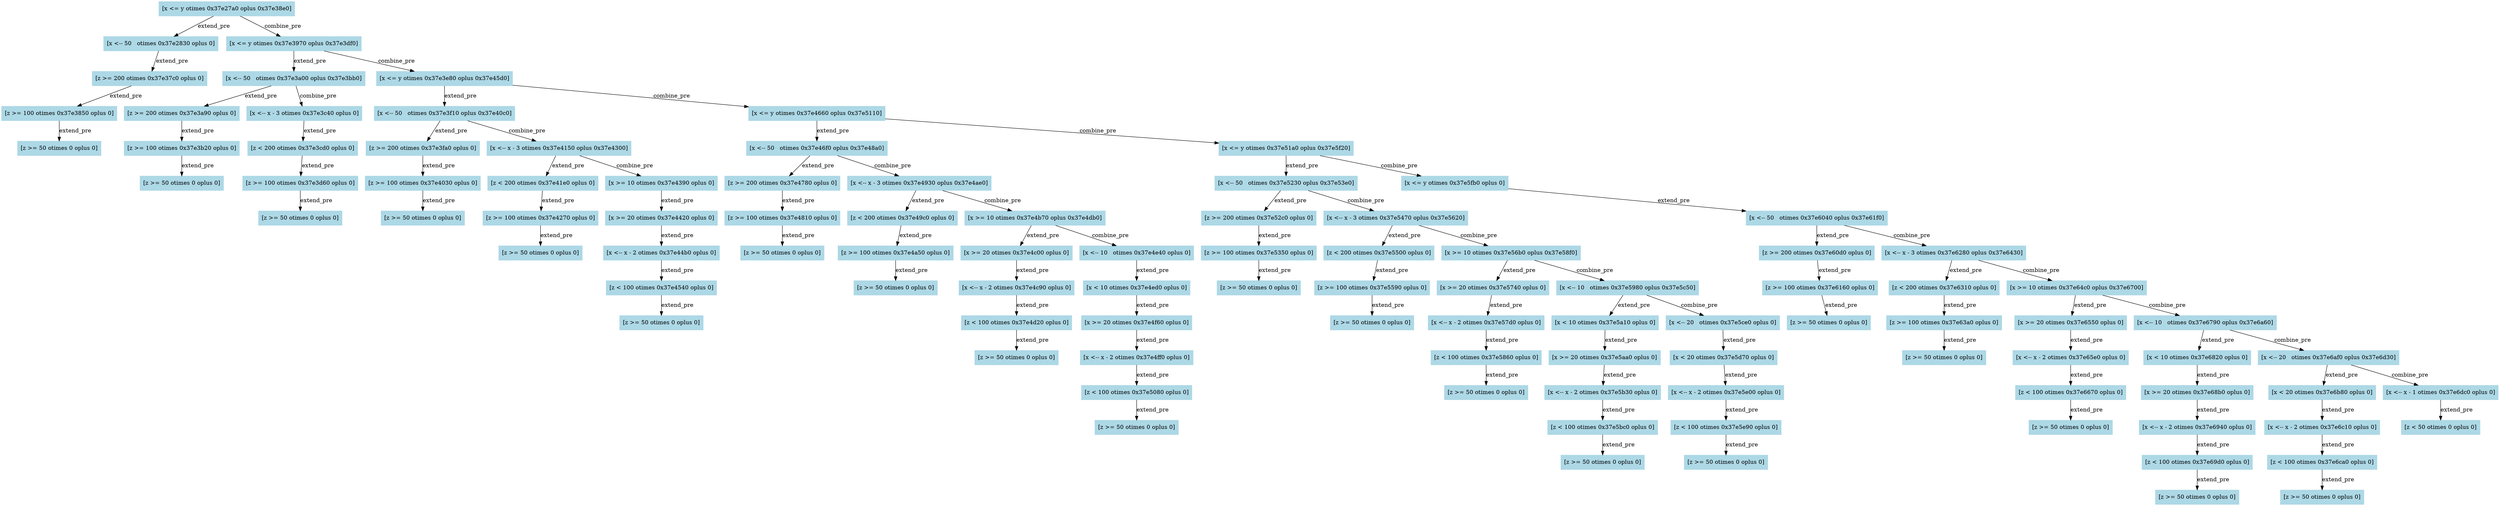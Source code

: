 digraph "[x := x + 1]" {
"0x37e2710" [label="[x <= y otimes 0x37e27a0 oplus 0x37e38e0]", color=lightblue,style=filled,shape=box]
"0x37e2710" -> "0x37e27a0" [label=extend_pre,color=black]
"0x37e27a0" [label="[x <-- 50   otimes 0x37e2830 oplus 0]", color=lightblue,style=filled,shape=box]
"0x37e27a0" -> "0x37e2830" [label=extend_pre,color=black]
"0x37e2830" [label="[z >= 200 otimes 0x37e37c0 oplus 0]", color=lightblue,style=filled,shape=box]
"0x37e2830" -> "0x37e37c0" [label=extend_pre,color=black]
"0x37e37c0" [label="[z >= 100 otimes 0x37e3850 oplus 0]", color=lightblue,style=filled,shape=box]
"0x37e37c0" -> "0x37e3850" [label=extend_pre,color=black]
"0x37e3850" [label="[z >= 50 otimes 0 oplus 0]", color=lightblue,style=filled,shape=box]
"0x37e2710" -> "0x37e38e0" [label=combine_pre,color=black]
"0x37e38e0" [label="[x <= y otimes 0x37e3970 oplus 0x37e3df0]", color=lightblue,style=filled,shape=box]
"0x37e38e0" -> "0x37e3970" [label=extend_pre,color=black]
"0x37e3970" [label="[x <-- 50   otimes 0x37e3a00 oplus 0x37e3bb0]", color=lightblue,style=filled,shape=box]
"0x37e3970" -> "0x37e3a00" [label=extend_pre,color=black]
"0x37e3a00" [label="[z >= 200 otimes 0x37e3a90 oplus 0]", color=lightblue,style=filled,shape=box]
"0x37e3a00" -> "0x37e3a90" [label=extend_pre,color=black]
"0x37e3a90" [label="[z >= 100 otimes 0x37e3b20 oplus 0]", color=lightblue,style=filled,shape=box]
"0x37e3a90" -> "0x37e3b20" [label=extend_pre,color=black]
"0x37e3b20" [label="[z >= 50 otimes 0 oplus 0]", color=lightblue,style=filled,shape=box]
"0x37e3970" -> "0x37e3bb0" [label=combine_pre,color=black]
"0x37e3bb0" [label="[x <-- x - 3 otimes 0x37e3c40 oplus 0]", color=lightblue,style=filled,shape=box]
"0x37e3bb0" -> "0x37e3c40" [label=extend_pre,color=black]
"0x37e3c40" [label="[z < 200 otimes 0x37e3cd0 oplus 0]", color=lightblue,style=filled,shape=box]
"0x37e3c40" -> "0x37e3cd0" [label=extend_pre,color=black]
"0x37e3cd0" [label="[z >= 100 otimes 0x37e3d60 oplus 0]", color=lightblue,style=filled,shape=box]
"0x37e3cd0" -> "0x37e3d60" [label=extend_pre,color=black]
"0x37e3d60" [label="[z >= 50 otimes 0 oplus 0]", color=lightblue,style=filled,shape=box]
"0x37e38e0" -> "0x37e3df0" [label=combine_pre,color=black]
"0x37e3df0" [label="[x <= y otimes 0x37e3e80 oplus 0x37e45d0]", color=lightblue,style=filled,shape=box]
"0x37e3df0" -> "0x37e3e80" [label=extend_pre,color=black]
"0x37e3e80" [label="[x <-- 50   otimes 0x37e3f10 oplus 0x37e40c0]", color=lightblue,style=filled,shape=box]
"0x37e3e80" -> "0x37e3f10" [label=extend_pre,color=black]
"0x37e3f10" [label="[z >= 200 otimes 0x37e3fa0 oplus 0]", color=lightblue,style=filled,shape=box]
"0x37e3f10" -> "0x37e3fa0" [label=extend_pre,color=black]
"0x37e3fa0" [label="[z >= 100 otimes 0x37e4030 oplus 0]", color=lightblue,style=filled,shape=box]
"0x37e3fa0" -> "0x37e4030" [label=extend_pre,color=black]
"0x37e4030" [label="[z >= 50 otimes 0 oplus 0]", color=lightblue,style=filled,shape=box]
"0x37e3e80" -> "0x37e40c0" [label=combine_pre,color=black]
"0x37e40c0" [label="[x <-- x - 3 otimes 0x37e4150 oplus 0x37e4300]", color=lightblue,style=filled,shape=box]
"0x37e40c0" -> "0x37e4150" [label=extend_pre,color=black]
"0x37e4150" [label="[z < 200 otimes 0x37e41e0 oplus 0]", color=lightblue,style=filled,shape=box]
"0x37e4150" -> "0x37e41e0" [label=extend_pre,color=black]
"0x37e41e0" [label="[z >= 100 otimes 0x37e4270 oplus 0]", color=lightblue,style=filled,shape=box]
"0x37e41e0" -> "0x37e4270" [label=extend_pre,color=black]
"0x37e4270" [label="[z >= 50 otimes 0 oplus 0]", color=lightblue,style=filled,shape=box]
"0x37e40c0" -> "0x37e4300" [label=combine_pre,color=black]
"0x37e4300" [label="[x >= 10 otimes 0x37e4390 oplus 0]", color=lightblue,style=filled,shape=box]
"0x37e4300" -> "0x37e4390" [label=extend_pre,color=black]
"0x37e4390" [label="[x >= 20 otimes 0x37e4420 oplus 0]", color=lightblue,style=filled,shape=box]
"0x37e4390" -> "0x37e4420" [label=extend_pre,color=black]
"0x37e4420" [label="[x <-- x - 2 otimes 0x37e44b0 oplus 0]", color=lightblue,style=filled,shape=box]
"0x37e4420" -> "0x37e44b0" [label=extend_pre,color=black]
"0x37e44b0" [label="[z < 100 otimes 0x37e4540 oplus 0]", color=lightblue,style=filled,shape=box]
"0x37e44b0" -> "0x37e4540" [label=extend_pre,color=black]
"0x37e4540" [label="[z >= 50 otimes 0 oplus 0]", color=lightblue,style=filled,shape=box]
"0x37e3df0" -> "0x37e45d0" [label=combine_pre,color=black]
"0x37e45d0" [label="[x <= y otimes 0x37e4660 oplus 0x37e5110]", color=lightblue,style=filled,shape=box]
"0x37e45d0" -> "0x37e4660" [label=extend_pre,color=black]
"0x37e4660" [label="[x <-- 50   otimes 0x37e46f0 oplus 0x37e48a0]", color=lightblue,style=filled,shape=box]
"0x37e4660" -> "0x37e46f0" [label=extend_pre,color=black]
"0x37e46f0" [label="[z >= 200 otimes 0x37e4780 oplus 0]", color=lightblue,style=filled,shape=box]
"0x37e46f0" -> "0x37e4780" [label=extend_pre,color=black]
"0x37e4780" [label="[z >= 100 otimes 0x37e4810 oplus 0]", color=lightblue,style=filled,shape=box]
"0x37e4780" -> "0x37e4810" [label=extend_pre,color=black]
"0x37e4810" [label="[z >= 50 otimes 0 oplus 0]", color=lightblue,style=filled,shape=box]
"0x37e4660" -> "0x37e48a0" [label=combine_pre,color=black]
"0x37e48a0" [label="[x <-- x - 3 otimes 0x37e4930 oplus 0x37e4ae0]", color=lightblue,style=filled,shape=box]
"0x37e48a0" -> "0x37e4930" [label=extend_pre,color=black]
"0x37e4930" [label="[z < 200 otimes 0x37e49c0 oplus 0]", color=lightblue,style=filled,shape=box]
"0x37e4930" -> "0x37e49c0" [label=extend_pre,color=black]
"0x37e49c0" [label="[z >= 100 otimes 0x37e4a50 oplus 0]", color=lightblue,style=filled,shape=box]
"0x37e49c0" -> "0x37e4a50" [label=extend_pre,color=black]
"0x37e4a50" [label="[z >= 50 otimes 0 oplus 0]", color=lightblue,style=filled,shape=box]
"0x37e48a0" -> "0x37e4ae0" [label=combine_pre,color=black]
"0x37e4ae0" [label="[x >= 10 otimes 0x37e4b70 oplus 0x37e4db0]", color=lightblue,style=filled,shape=box]
"0x37e4ae0" -> "0x37e4b70" [label=extend_pre,color=black]
"0x37e4b70" [label="[x >= 20 otimes 0x37e4c00 oplus 0]", color=lightblue,style=filled,shape=box]
"0x37e4b70" -> "0x37e4c00" [label=extend_pre,color=black]
"0x37e4c00" [label="[x <-- x - 2 otimes 0x37e4c90 oplus 0]", color=lightblue,style=filled,shape=box]
"0x37e4c00" -> "0x37e4c90" [label=extend_pre,color=black]
"0x37e4c90" [label="[z < 100 otimes 0x37e4d20 oplus 0]", color=lightblue,style=filled,shape=box]
"0x37e4c90" -> "0x37e4d20" [label=extend_pre,color=black]
"0x37e4d20" [label="[z >= 50 otimes 0 oplus 0]", color=lightblue,style=filled,shape=box]
"0x37e4ae0" -> "0x37e4db0" [label=combine_pre,color=black]
"0x37e4db0" [label="[x <-- 10   otimes 0x37e4e40 oplus 0]", color=lightblue,style=filled,shape=box]
"0x37e4db0" -> "0x37e4e40" [label=extend_pre,color=black]
"0x37e4e40" [label="[x < 10 otimes 0x37e4ed0 oplus 0]", color=lightblue,style=filled,shape=box]
"0x37e4e40" -> "0x37e4ed0" [label=extend_pre,color=black]
"0x37e4ed0" [label="[x >= 20 otimes 0x37e4f60 oplus 0]", color=lightblue,style=filled,shape=box]
"0x37e4ed0" -> "0x37e4f60" [label=extend_pre,color=black]
"0x37e4f60" [label="[x <-- x - 2 otimes 0x37e4ff0 oplus 0]", color=lightblue,style=filled,shape=box]
"0x37e4f60" -> "0x37e4ff0" [label=extend_pre,color=black]
"0x37e4ff0" [label="[z < 100 otimes 0x37e5080 oplus 0]", color=lightblue,style=filled,shape=box]
"0x37e4ff0" -> "0x37e5080" [label=extend_pre,color=black]
"0x37e5080" [label="[z >= 50 otimes 0 oplus 0]", color=lightblue,style=filled,shape=box]
"0x37e45d0" -> "0x37e5110" [label=combine_pre,color=black]
"0x37e5110" [label="[x <= y otimes 0x37e51a0 oplus 0x37e5f20]", color=lightblue,style=filled,shape=box]
"0x37e5110" -> "0x37e51a0" [label=extend_pre,color=black]
"0x37e51a0" [label="[x <-- 50   otimes 0x37e5230 oplus 0x37e53e0]", color=lightblue,style=filled,shape=box]
"0x37e51a0" -> "0x37e5230" [label=extend_pre,color=black]
"0x37e5230" [label="[z >= 200 otimes 0x37e52c0 oplus 0]", color=lightblue,style=filled,shape=box]
"0x37e5230" -> "0x37e52c0" [label=extend_pre,color=black]
"0x37e52c0" [label="[z >= 100 otimes 0x37e5350 oplus 0]", color=lightblue,style=filled,shape=box]
"0x37e52c0" -> "0x37e5350" [label=extend_pre,color=black]
"0x37e5350" [label="[z >= 50 otimes 0 oplus 0]", color=lightblue,style=filled,shape=box]
"0x37e51a0" -> "0x37e53e0" [label=combine_pre,color=black]
"0x37e53e0" [label="[x <-- x - 3 otimes 0x37e5470 oplus 0x37e5620]", color=lightblue,style=filled,shape=box]
"0x37e53e0" -> "0x37e5470" [label=extend_pre,color=black]
"0x37e5470" [label="[z < 200 otimes 0x37e5500 oplus 0]", color=lightblue,style=filled,shape=box]
"0x37e5470" -> "0x37e5500" [label=extend_pre,color=black]
"0x37e5500" [label="[z >= 100 otimes 0x37e5590 oplus 0]", color=lightblue,style=filled,shape=box]
"0x37e5500" -> "0x37e5590" [label=extend_pre,color=black]
"0x37e5590" [label="[z >= 50 otimes 0 oplus 0]", color=lightblue,style=filled,shape=box]
"0x37e53e0" -> "0x37e5620" [label=combine_pre,color=black]
"0x37e5620" [label="[x >= 10 otimes 0x37e56b0 oplus 0x37e58f0]", color=lightblue,style=filled,shape=box]
"0x37e5620" -> "0x37e56b0" [label=extend_pre,color=black]
"0x37e56b0" [label="[x >= 20 otimes 0x37e5740 oplus 0]", color=lightblue,style=filled,shape=box]
"0x37e56b0" -> "0x37e5740" [label=extend_pre,color=black]
"0x37e5740" [label="[x <-- x - 2 otimes 0x37e57d0 oplus 0]", color=lightblue,style=filled,shape=box]
"0x37e5740" -> "0x37e57d0" [label=extend_pre,color=black]
"0x37e57d0" [label="[z < 100 otimes 0x37e5860 oplus 0]", color=lightblue,style=filled,shape=box]
"0x37e57d0" -> "0x37e5860" [label=extend_pre,color=black]
"0x37e5860" [label="[z >= 50 otimes 0 oplus 0]", color=lightblue,style=filled,shape=box]
"0x37e5620" -> "0x37e58f0" [label=combine_pre,color=black]
"0x37e58f0" [label="[x <-- 10   otimes 0x37e5980 oplus 0x37e5c50]", color=lightblue,style=filled,shape=box]
"0x37e58f0" -> "0x37e5980" [label=extend_pre,color=black]
"0x37e5980" [label="[x < 10 otimes 0x37e5a10 oplus 0]", color=lightblue,style=filled,shape=box]
"0x37e5980" -> "0x37e5a10" [label=extend_pre,color=black]
"0x37e5a10" [label="[x >= 20 otimes 0x37e5aa0 oplus 0]", color=lightblue,style=filled,shape=box]
"0x37e5a10" -> "0x37e5aa0" [label=extend_pre,color=black]
"0x37e5aa0" [label="[x <-- x - 2 otimes 0x37e5b30 oplus 0]", color=lightblue,style=filled,shape=box]
"0x37e5aa0" -> "0x37e5b30" [label=extend_pre,color=black]
"0x37e5b30" [label="[z < 100 otimes 0x37e5bc0 oplus 0]", color=lightblue,style=filled,shape=box]
"0x37e5b30" -> "0x37e5bc0" [label=extend_pre,color=black]
"0x37e5bc0" [label="[z >= 50 otimes 0 oplus 0]", color=lightblue,style=filled,shape=box]
"0x37e58f0" -> "0x37e5c50" [label=combine_pre,color=black]
"0x37e5c50" [label="[x <-- 20   otimes 0x37e5ce0 oplus 0]", color=lightblue,style=filled,shape=box]
"0x37e5c50" -> "0x37e5ce0" [label=extend_pre,color=black]
"0x37e5ce0" [label="[x < 20 otimes 0x37e5d70 oplus 0]", color=lightblue,style=filled,shape=box]
"0x37e5ce0" -> "0x37e5d70" [label=extend_pre,color=black]
"0x37e5d70" [label="[x <-- x - 2 otimes 0x37e5e00 oplus 0]", color=lightblue,style=filled,shape=box]
"0x37e5d70" -> "0x37e5e00" [label=extend_pre,color=black]
"0x37e5e00" [label="[z < 100 otimes 0x37e5e90 oplus 0]", color=lightblue,style=filled,shape=box]
"0x37e5e00" -> "0x37e5e90" [label=extend_pre,color=black]
"0x37e5e90" [label="[z >= 50 otimes 0 oplus 0]", color=lightblue,style=filled,shape=box]
"0x37e5110" -> "0x37e5f20" [label=combine_pre,color=black]
"0x37e5f20" [label="[x <= y otimes 0x37e5fb0 oplus 0]", color=lightblue,style=filled,shape=box]
"0x37e5f20" -> "0x37e5fb0" [label=extend_pre,color=black]
"0x37e5fb0" [label="[x <-- 50   otimes 0x37e6040 oplus 0x37e61f0]", color=lightblue,style=filled,shape=box]
"0x37e5fb0" -> "0x37e6040" [label=extend_pre,color=black]
"0x37e6040" [label="[z >= 200 otimes 0x37e60d0 oplus 0]", color=lightblue,style=filled,shape=box]
"0x37e6040" -> "0x37e60d0" [label=extend_pre,color=black]
"0x37e60d0" [label="[z >= 100 otimes 0x37e6160 oplus 0]", color=lightblue,style=filled,shape=box]
"0x37e60d0" -> "0x37e6160" [label=extend_pre,color=black]
"0x37e6160" [label="[z >= 50 otimes 0 oplus 0]", color=lightblue,style=filled,shape=box]
"0x37e5fb0" -> "0x37e61f0" [label=combine_pre,color=black]
"0x37e61f0" [label="[x <-- x - 3 otimes 0x37e6280 oplus 0x37e6430]", color=lightblue,style=filled,shape=box]
"0x37e61f0" -> "0x37e6280" [label=extend_pre,color=black]
"0x37e6280" [label="[z < 200 otimes 0x37e6310 oplus 0]", color=lightblue,style=filled,shape=box]
"0x37e6280" -> "0x37e6310" [label=extend_pre,color=black]
"0x37e6310" [label="[z >= 100 otimes 0x37e63a0 oplus 0]", color=lightblue,style=filled,shape=box]
"0x37e6310" -> "0x37e63a0" [label=extend_pre,color=black]
"0x37e63a0" [label="[z >= 50 otimes 0 oplus 0]", color=lightblue,style=filled,shape=box]
"0x37e61f0" -> "0x37e6430" [label=combine_pre,color=black]
"0x37e6430" [label="[x >= 10 otimes 0x37e64c0 oplus 0x37e6700]", color=lightblue,style=filled,shape=box]
"0x37e6430" -> "0x37e64c0" [label=extend_pre,color=black]
"0x37e64c0" [label="[x >= 20 otimes 0x37e6550 oplus 0]", color=lightblue,style=filled,shape=box]
"0x37e64c0" -> "0x37e6550" [label=extend_pre,color=black]
"0x37e6550" [label="[x <-- x - 2 otimes 0x37e65e0 oplus 0]", color=lightblue,style=filled,shape=box]
"0x37e6550" -> "0x37e65e0" [label=extend_pre,color=black]
"0x37e65e0" [label="[z < 100 otimes 0x37e6670 oplus 0]", color=lightblue,style=filled,shape=box]
"0x37e65e0" -> "0x37e6670" [label=extend_pre,color=black]
"0x37e6670" [label="[z >= 50 otimes 0 oplus 0]", color=lightblue,style=filled,shape=box]
"0x37e6430" -> "0x37e6700" [label=combine_pre,color=black]
"0x37e6700" [label="[x <-- 10   otimes 0x37e6790 oplus 0x37e6a60]", color=lightblue,style=filled,shape=box]
"0x37e6700" -> "0x37e6790" [label=extend_pre,color=black]
"0x37e6790" [label="[x < 10 otimes 0x37e6820 oplus 0]", color=lightblue,style=filled,shape=box]
"0x37e6790" -> "0x37e6820" [label=extend_pre,color=black]
"0x37e6820" [label="[x >= 20 otimes 0x37e68b0 oplus 0]", color=lightblue,style=filled,shape=box]
"0x37e6820" -> "0x37e68b0" [label=extend_pre,color=black]
"0x37e68b0" [label="[x <-- x - 2 otimes 0x37e6940 oplus 0]", color=lightblue,style=filled,shape=box]
"0x37e68b0" -> "0x37e6940" [label=extend_pre,color=black]
"0x37e6940" [label="[z < 100 otimes 0x37e69d0 oplus 0]", color=lightblue,style=filled,shape=box]
"0x37e6940" -> "0x37e69d0" [label=extend_pre,color=black]
"0x37e69d0" [label="[z >= 50 otimes 0 oplus 0]", color=lightblue,style=filled,shape=box]
"0x37e6700" -> "0x37e6a60" [label=combine_pre,color=black]
"0x37e6a60" [label="[x <-- 20   otimes 0x37e6af0 oplus 0x37e6d30]", color=lightblue,style=filled,shape=box]
"0x37e6a60" -> "0x37e6af0" [label=extend_pre,color=black]
"0x37e6af0" [label="[x < 20 otimes 0x37e6b80 oplus 0]", color=lightblue,style=filled,shape=box]
"0x37e6af0" -> "0x37e6b80" [label=extend_pre,color=black]
"0x37e6b80" [label="[x <-- x - 2 otimes 0x37e6c10 oplus 0]", color=lightblue,style=filled,shape=box]
"0x37e6b80" -> "0x37e6c10" [label=extend_pre,color=black]
"0x37e6c10" [label="[z < 100 otimes 0x37e6ca0 oplus 0]", color=lightblue,style=filled,shape=box]
"0x37e6c10" -> "0x37e6ca0" [label=extend_pre,color=black]
"0x37e6ca0" [label="[z >= 50 otimes 0 oplus 0]", color=lightblue,style=filled,shape=box]
"0x37e6a60" -> "0x37e6d30" [label=combine_pre,color=black]
"0x37e6d30" [label="[x <-- x - 1 otimes 0x37e6dc0 oplus 0]", color=lightblue,style=filled,shape=box]
"0x37e6d30" -> "0x37e6dc0" [label=extend_pre,color=black]
"0x37e6dc0" [label="[z < 50 otimes 0 oplus 0]", color=lightblue,style=filled,shape=box]
}


